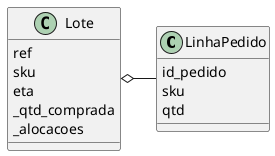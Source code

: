 @startuml

class LinhaPedido
{
    id_pedido
    sku
    qtd
}

class Lote
{
    ref
    sku
    eta
    _qtd_comprada
    _alocacoes    
}

Lote o- LinhaPedido


@enduml